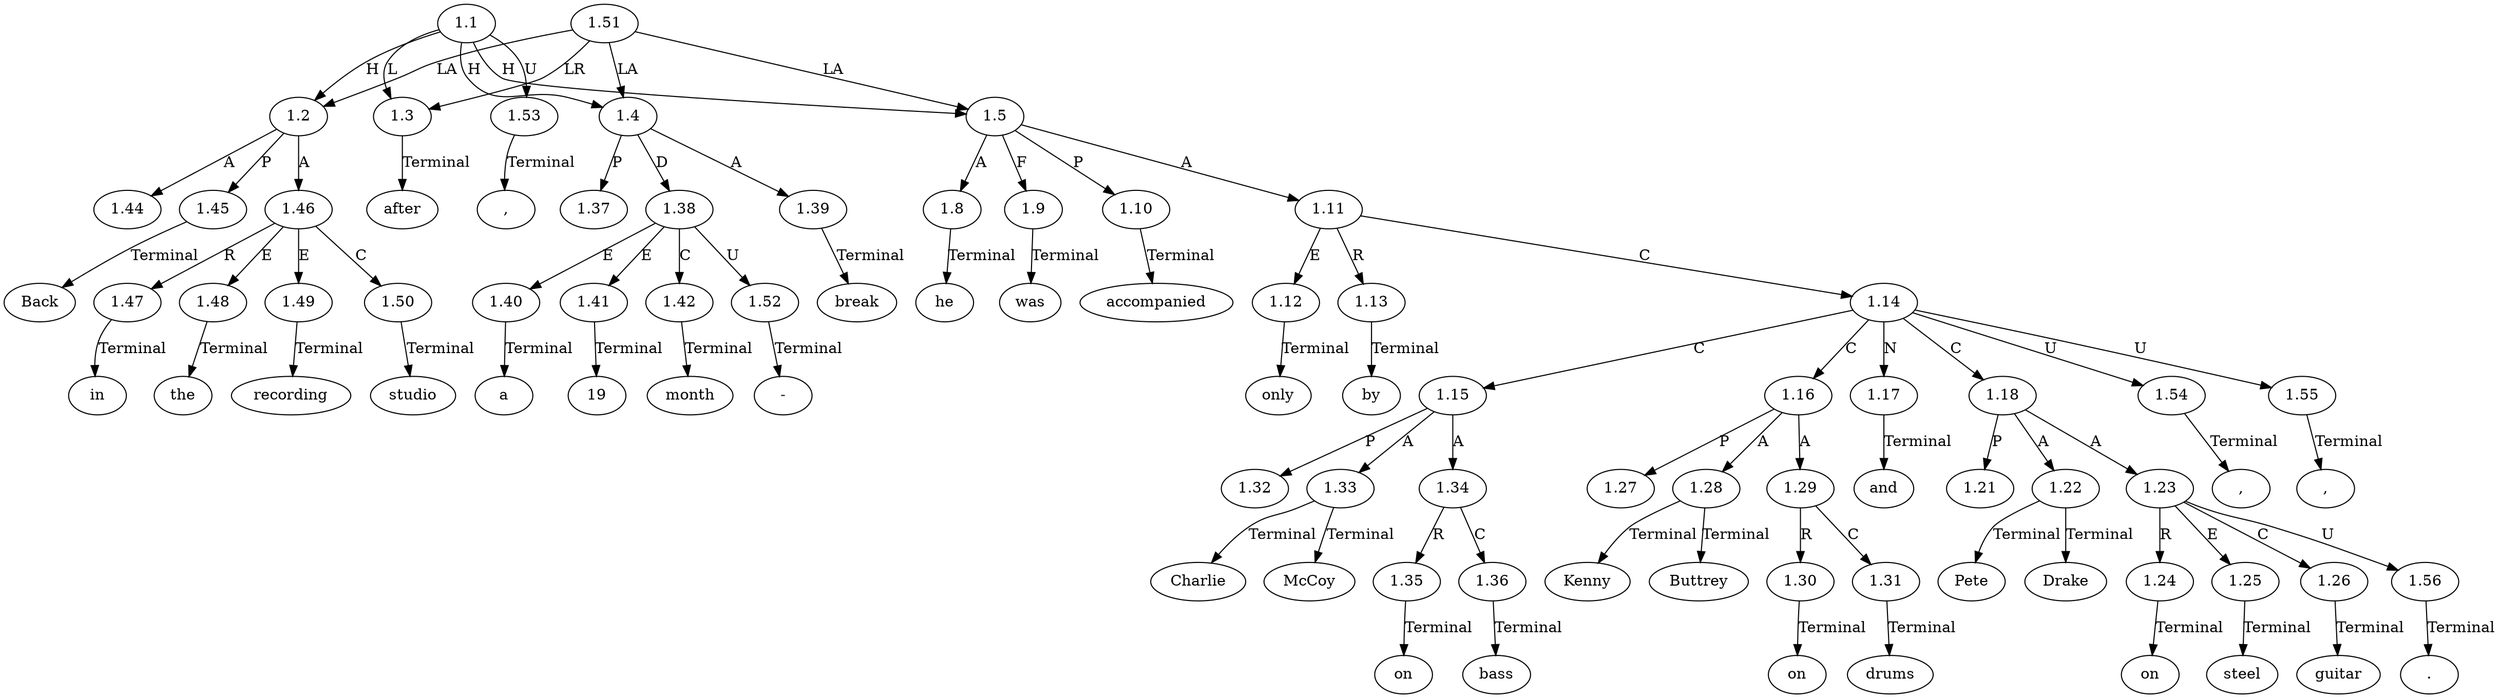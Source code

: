 // Graph
digraph {
	0.1 [label=Back ordering=out]
	0.10 [label=month ordering=out]
	0.11 [label=break ordering=out]
	0.12 [label="," ordering=out]
	0.13 [label=he ordering=out]
	0.14 [label=was ordering=out]
	0.15 [label=accompanied ordering=out]
	0.16 [label=only ordering=out]
	0.17 [label=by ordering=out]
	0.18 [label=Charlie ordering=out]
	0.19 [label=McCoy ordering=out]
	0.2 [label=in ordering=out]
	0.20 [label=on ordering=out]
	0.21 [label=bass ordering=out]
	0.22 [label="," ordering=out]
	0.23 [label=Kenny ordering=out]
	0.24 [label=Buttrey ordering=out]
	0.25 [label=on ordering=out]
	0.26 [label=drums ordering=out]
	0.27 [label="," ordering=out]
	0.28 [label=and ordering=out]
	0.29 [label=Pete ordering=out]
	0.3 [label=the ordering=out]
	0.30 [label=Drake ordering=out]
	0.31 [label=on ordering=out]
	0.32 [label=steel ordering=out]
	0.33 [label=guitar ordering=out]
	0.34 [label="." ordering=out]
	0.4 [label=recording ordering=out]
	0.5 [label=studio ordering=out]
	0.6 [label=after ordering=out]
	0.7 [label=a ordering=out]
	0.8 [label=19 ordering=out]
	0.9 [label="-" ordering=out]
	1.1 [label=1.1 ordering=out]
	1.2 [label=1.2 ordering=out]
	1.3 [label=1.3 ordering=out]
	1.4 [label=1.4 ordering=out]
	1.5 [label=1.5 ordering=out]
	1.8 [label=1.8 ordering=out]
	1.9 [label=1.9 ordering=out]
	1.10 [label=1.10 ordering=out]
	1.11 [label=1.11 ordering=out]
	1.12 [label=1.12 ordering=out]
	1.13 [label=1.13 ordering=out]
	1.14 [label=1.14 ordering=out]
	1.15 [label=1.15 ordering=out]
	1.16 [label=1.16 ordering=out]
	1.17 [label=1.17 ordering=out]
	1.18 [label=1.18 ordering=out]
	1.21 [label=1.21 ordering=out]
	1.22 [label=1.22 ordering=out]
	1.23 [label=1.23 ordering=out]
	1.24 [label=1.24 ordering=out]
	1.25 [label=1.25 ordering=out]
	1.26 [label=1.26 ordering=out]
	1.27 [label=1.27 ordering=out]
	1.28 [label=1.28 ordering=out]
	1.29 [label=1.29 ordering=out]
	1.30 [label=1.30 ordering=out]
	1.31 [label=1.31 ordering=out]
	1.32 [label=1.32 ordering=out]
	1.33 [label=1.33 ordering=out]
	1.34 [label=1.34 ordering=out]
	1.35 [label=1.35 ordering=out]
	1.36 [label=1.36 ordering=out]
	1.37 [label=1.37 ordering=out]
	1.38 [label=1.38 ordering=out]
	1.39 [label=1.39 ordering=out]
	1.40 [label=1.40 ordering=out]
	1.41 [label=1.41 ordering=out]
	1.42 [label=1.42 ordering=out]
	1.44 [label=1.44 ordering=out]
	1.45 [label=1.45 ordering=out]
	1.46 [label=1.46 ordering=out]
	1.47 [label=1.47 ordering=out]
	1.48 [label=1.48 ordering=out]
	1.49 [label=1.49 ordering=out]
	1.50 [label=1.50 ordering=out]
	1.51 [label=1.51 ordering=out]
	1.52 [label=1.52 ordering=out]
	1.53 [label=1.53 ordering=out]
	1.54 [label=1.54 ordering=out]
	1.55 [label=1.55 ordering=out]
	1.56 [label=1.56 ordering=out]
	1.1 -> 1.2 [label=H ordering=out]
	1.1 -> 1.3 [label=L ordering=out]
	1.1 -> 1.4 [label=H ordering=out]
	1.1 -> 1.5 [label=H ordering=out]
	1.1 -> 1.53 [label=U ordering=out]
	1.2 -> 1.44 [label=A ordering=out]
	1.2 -> 1.45 [label=P ordering=out]
	1.2 -> 1.46 [label=A ordering=out]
	1.3 -> 0.6 [label=Terminal ordering=out]
	1.4 -> 1.37 [label=P ordering=out]
	1.4 -> 1.38 [label=D ordering=out]
	1.4 -> 1.39 [label=A ordering=out]
	1.5 -> 1.8 [label=A ordering=out]
	1.5 -> 1.9 [label=F ordering=out]
	1.5 -> 1.10 [label=P ordering=out]
	1.5 -> 1.11 [label=A ordering=out]
	1.8 -> 0.13 [label=Terminal ordering=out]
	1.9 -> 0.14 [label=Terminal ordering=out]
	1.10 -> 0.15 [label=Terminal ordering=out]
	1.11 -> 1.12 [label=E ordering=out]
	1.11 -> 1.13 [label=R ordering=out]
	1.11 -> 1.14 [label=C ordering=out]
	1.12 -> 0.16 [label=Terminal ordering=out]
	1.13 -> 0.17 [label=Terminal ordering=out]
	1.14 -> 1.15 [label=C ordering=out]
	1.14 -> 1.16 [label=C ordering=out]
	1.14 -> 1.17 [label=N ordering=out]
	1.14 -> 1.18 [label=C ordering=out]
	1.14 -> 1.54 [label=U ordering=out]
	1.14 -> 1.55 [label=U ordering=out]
	1.15 -> 1.32 [label=P ordering=out]
	1.15 -> 1.33 [label=A ordering=out]
	1.15 -> 1.34 [label=A ordering=out]
	1.16 -> 1.27 [label=P ordering=out]
	1.16 -> 1.28 [label=A ordering=out]
	1.16 -> 1.29 [label=A ordering=out]
	1.17 -> 0.28 [label=Terminal ordering=out]
	1.18 -> 1.21 [label=P ordering=out]
	1.18 -> 1.22 [label=A ordering=out]
	1.18 -> 1.23 [label=A ordering=out]
	1.22 -> 0.29 [label=Terminal ordering=out]
	1.22 -> 0.30 [label=Terminal ordering=out]
	1.23 -> 1.24 [label=R ordering=out]
	1.23 -> 1.25 [label=E ordering=out]
	1.23 -> 1.26 [label=C ordering=out]
	1.23 -> 1.56 [label=U ordering=out]
	1.24 -> 0.31 [label=Terminal ordering=out]
	1.25 -> 0.32 [label=Terminal ordering=out]
	1.26 -> 0.33 [label=Terminal ordering=out]
	1.28 -> 0.23 [label=Terminal ordering=out]
	1.28 -> 0.24 [label=Terminal ordering=out]
	1.29 -> 1.30 [label=R ordering=out]
	1.29 -> 1.31 [label=C ordering=out]
	1.30 -> 0.25 [label=Terminal ordering=out]
	1.31 -> 0.26 [label=Terminal ordering=out]
	1.33 -> 0.18 [label=Terminal ordering=out]
	1.33 -> 0.19 [label=Terminal ordering=out]
	1.34 -> 1.35 [label=R ordering=out]
	1.34 -> 1.36 [label=C ordering=out]
	1.35 -> 0.20 [label=Terminal ordering=out]
	1.36 -> 0.21 [label=Terminal ordering=out]
	1.38 -> 1.40 [label=E ordering=out]
	1.38 -> 1.41 [label=E ordering=out]
	1.38 -> 1.42 [label=C ordering=out]
	1.38 -> 1.52 [label=U ordering=out]
	1.39 -> 0.11 [label=Terminal ordering=out]
	1.40 -> 0.7 [label=Terminal ordering=out]
	1.41 -> 0.8 [label=Terminal ordering=out]
	1.42 -> 0.10 [label=Terminal ordering=out]
	1.45 -> 0.1 [label=Terminal ordering=out]
	1.46 -> 1.47 [label=R ordering=out]
	1.46 -> 1.48 [label=E ordering=out]
	1.46 -> 1.49 [label=E ordering=out]
	1.46 -> 1.50 [label=C ordering=out]
	1.47 -> 0.2 [label=Terminal ordering=out]
	1.48 -> 0.3 [label=Terminal ordering=out]
	1.49 -> 0.4 [label=Terminal ordering=out]
	1.50 -> 0.5 [label=Terminal ordering=out]
	1.51 -> 1.2 [label=LA ordering=out]
	1.51 -> 1.3 [label=LR ordering=out]
	1.51 -> 1.4 [label=LA ordering=out]
	1.51 -> 1.5 [label=LA ordering=out]
	1.52 -> 0.9 [label=Terminal ordering=out]
	1.53 -> 0.12 [label=Terminal ordering=out]
	1.54 -> 0.22 [label=Terminal ordering=out]
	1.55 -> 0.27 [label=Terminal ordering=out]
	1.56 -> 0.34 [label=Terminal ordering=out]
}

